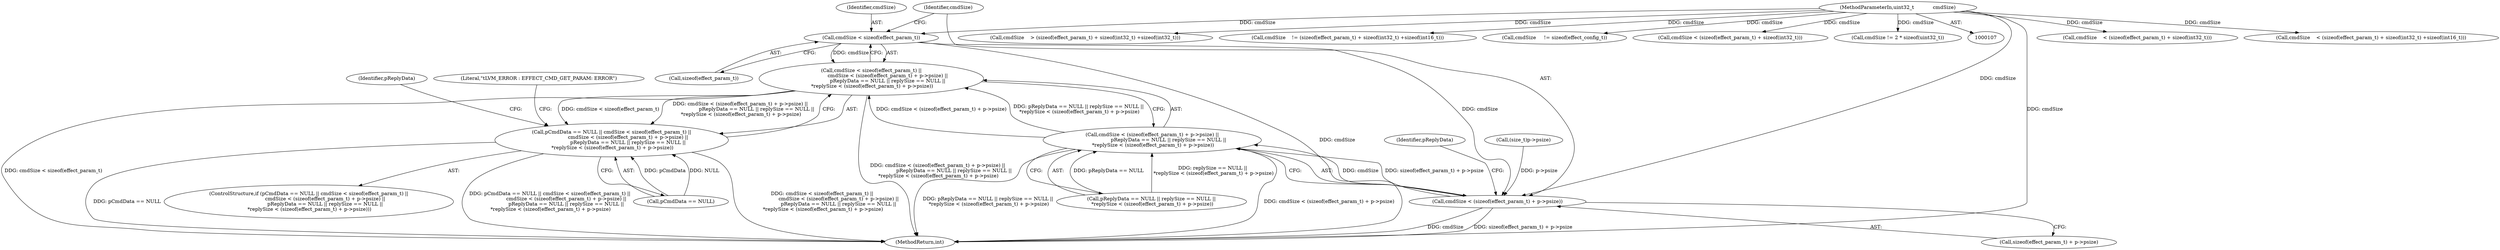 digraph "0_Android_9e29523b9537983b4c4b205ff868d0b3bca0383b@API" {
"1000347" [label="(Call,cmdSize < sizeof(effect_param_t))"];
"1000110" [label="(MethodParameterIn,uint32_t            cmdSize)"];
"1000346" [label="(Call,cmdSize < sizeof(effect_param_t) ||\n                     cmdSize < (sizeof(effect_param_t) + p->psize) ||\n                     pReplyData == NULL || replySize == NULL ||\n *replySize < (sizeof(effect_param_t) + p->psize))"];
"1000342" [label="(Call,pCmdData == NULL || cmdSize < sizeof(effect_param_t) ||\n                     cmdSize < (sizeof(effect_param_t) + p->psize) ||\n                     pReplyData == NULL || replySize == NULL ||\n *replySize < (sizeof(effect_param_t) + p->psize))"];
"1000352" [label="(Call,cmdSize < (sizeof(effect_param_t) + p->psize))"];
"1000351" [label="(Call,cmdSize < (sizeof(effect_param_t) + p->psize) ||\n                     pReplyData == NULL || replySize == NULL ||\n *replySize < (sizeof(effect_param_t) + p->psize))"];
"1000785" [label="(Call,cmdSize    < (sizeof(effect_param_t) + sizeof(int32_t)))"];
"1000343" [label="(Call,pCmdData == NULL)"];
"1000641" [label="(Call,cmdSize    < (sizeof(effect_param_t) + sizeof(int32_t) +sizeof(int16_t)))"];
"1000347" [label="(Call,cmdSize < sizeof(effect_param_t))"];
"1000630" [label="(Call,cmdSize    > (sizeof(effect_param_t) + sizeof(int32_t) +sizeof(int32_t)))"];
"1000110" [label="(MethodParameterIn,uint32_t            cmdSize)"];
"1000354" [label="(Call,sizeof(effect_param_t) + p->psize)"];
"1000362" [label="(Identifier,pReplyData)"];
"1001271" [label="(MethodReturn,int)"];
"1000379" [label="(Literal,\"\tLVM_ERROR : EFFECT_CMD_GET_PARAM: ERROR\")"];
"1000346" [label="(Call,cmdSize < sizeof(effect_param_t) ||\n                     cmdSize < (sizeof(effect_param_t) + p->psize) ||\n                     pReplyData == NULL || replySize == NULL ||\n *replySize < (sizeof(effect_param_t) + p->psize))"];
"1000342" [label="(Call,pCmdData == NULL || cmdSize < sizeof(effect_param_t) ||\n                     cmdSize < (sizeof(effect_param_t) + p->psize) ||\n                     pReplyData == NULL || replySize == NULL ||\n *replySize < (sizeof(effect_param_t) + p->psize))"];
"1000349" [label="(Call,sizeof(effect_param_t))"];
"1000550" [label="(Call,cmdSize    != (sizeof(effect_param_t) + sizeof(int32_t) +sizeof(int16_t)))"];
"1000246" [label="(Call,cmdSize     != sizeof(effect_config_t))"];
"1000721" [label="(Call,cmdSize < (sizeof(effect_param_t) + sizeof(int32_t)))"];
"1000352" [label="(Call,cmdSize < (sizeof(effect_param_t) + p->psize))"];
"1000353" [label="(Identifier,cmdSize)"];
"1000348" [label="(Identifier,cmdSize)"];
"1000360" [label="(Call,pReplyData == NULL || replySize == NULL ||\n *replySize < (sizeof(effect_param_t) + p->psize))"];
"1000341" [label="(ControlStructure,if (pCmdData == NULL || cmdSize < sizeof(effect_param_t) ||\n                     cmdSize < (sizeof(effect_param_t) + p->psize) ||\n                     pReplyData == NULL || replySize == NULL ||\n *replySize < (sizeof(effect_param_t) + p->psize)))"];
"1000384" [label="(Identifier,pReplyData)"];
"1000351" [label="(Call,cmdSize < (sizeof(effect_param_t) + p->psize) ||\n                     pReplyData == NULL || replySize == NULL ||\n *replySize < (sizeof(effect_param_t) + p->psize))"];
"1000329" [label="(Call,(size_t)p->psize)"];
"1001123" [label="(Call,cmdSize != 2 * sizeof(uint32_t))"];
"1000347" -> "1000346"  [label="AST: "];
"1000347" -> "1000349"  [label="CFG: "];
"1000348" -> "1000347"  [label="AST: "];
"1000349" -> "1000347"  [label="AST: "];
"1000353" -> "1000347"  [label="CFG: "];
"1000346" -> "1000347"  [label="CFG: "];
"1000347" -> "1001271"  [label="DDG: cmdSize"];
"1000347" -> "1000346"  [label="DDG: cmdSize"];
"1000110" -> "1000347"  [label="DDG: cmdSize"];
"1000347" -> "1000352"  [label="DDG: cmdSize"];
"1000110" -> "1000107"  [label="AST: "];
"1000110" -> "1001271"  [label="DDG: cmdSize"];
"1000110" -> "1000246"  [label="DDG: cmdSize"];
"1000110" -> "1000352"  [label="DDG: cmdSize"];
"1000110" -> "1000550"  [label="DDG: cmdSize"];
"1000110" -> "1000630"  [label="DDG: cmdSize"];
"1000110" -> "1000641"  [label="DDG: cmdSize"];
"1000110" -> "1000721"  [label="DDG: cmdSize"];
"1000110" -> "1000785"  [label="DDG: cmdSize"];
"1000110" -> "1001123"  [label="DDG: cmdSize"];
"1000346" -> "1000342"  [label="AST: "];
"1000346" -> "1000351"  [label="CFG: "];
"1000351" -> "1000346"  [label="AST: "];
"1000342" -> "1000346"  [label="CFG: "];
"1000346" -> "1001271"  [label="DDG: cmdSize < (sizeof(effect_param_t) + p->psize) ||\n                     pReplyData == NULL || replySize == NULL ||\n *replySize < (sizeof(effect_param_t) + p->psize)"];
"1000346" -> "1001271"  [label="DDG: cmdSize < sizeof(effect_param_t)"];
"1000346" -> "1000342"  [label="DDG: cmdSize < sizeof(effect_param_t)"];
"1000346" -> "1000342"  [label="DDG: cmdSize < (sizeof(effect_param_t) + p->psize) ||\n                     pReplyData == NULL || replySize == NULL ||\n *replySize < (sizeof(effect_param_t) + p->psize)"];
"1000351" -> "1000346"  [label="DDG: cmdSize < (sizeof(effect_param_t) + p->psize)"];
"1000351" -> "1000346"  [label="DDG: pReplyData == NULL || replySize == NULL ||\n *replySize < (sizeof(effect_param_t) + p->psize)"];
"1000342" -> "1000341"  [label="AST: "];
"1000342" -> "1000343"  [label="CFG: "];
"1000343" -> "1000342"  [label="AST: "];
"1000379" -> "1000342"  [label="CFG: "];
"1000384" -> "1000342"  [label="CFG: "];
"1000342" -> "1001271"  [label="DDG: pCmdData == NULL"];
"1000342" -> "1001271"  [label="DDG: pCmdData == NULL || cmdSize < sizeof(effect_param_t) ||\n                     cmdSize < (sizeof(effect_param_t) + p->psize) ||\n                     pReplyData == NULL || replySize == NULL ||\n *replySize < (sizeof(effect_param_t) + p->psize)"];
"1000342" -> "1001271"  [label="DDG: cmdSize < sizeof(effect_param_t) ||\n                     cmdSize < (sizeof(effect_param_t) + p->psize) ||\n                     pReplyData == NULL || replySize == NULL ||\n *replySize < (sizeof(effect_param_t) + p->psize)"];
"1000343" -> "1000342"  [label="DDG: pCmdData"];
"1000343" -> "1000342"  [label="DDG: NULL"];
"1000352" -> "1000351"  [label="AST: "];
"1000352" -> "1000354"  [label="CFG: "];
"1000353" -> "1000352"  [label="AST: "];
"1000354" -> "1000352"  [label="AST: "];
"1000362" -> "1000352"  [label="CFG: "];
"1000351" -> "1000352"  [label="CFG: "];
"1000352" -> "1001271"  [label="DDG: cmdSize"];
"1000352" -> "1001271"  [label="DDG: sizeof(effect_param_t) + p->psize"];
"1000352" -> "1000351"  [label="DDG: cmdSize"];
"1000352" -> "1000351"  [label="DDG: sizeof(effect_param_t) + p->psize"];
"1000329" -> "1000352"  [label="DDG: p->psize"];
"1000351" -> "1000360"  [label="CFG: "];
"1000360" -> "1000351"  [label="AST: "];
"1000351" -> "1001271"  [label="DDG: pReplyData == NULL || replySize == NULL ||\n *replySize < (sizeof(effect_param_t) + p->psize)"];
"1000351" -> "1001271"  [label="DDG: cmdSize < (sizeof(effect_param_t) + p->psize)"];
"1000360" -> "1000351"  [label="DDG: pReplyData == NULL"];
"1000360" -> "1000351"  [label="DDG: replySize == NULL ||\n *replySize < (sizeof(effect_param_t) + p->psize)"];
}
